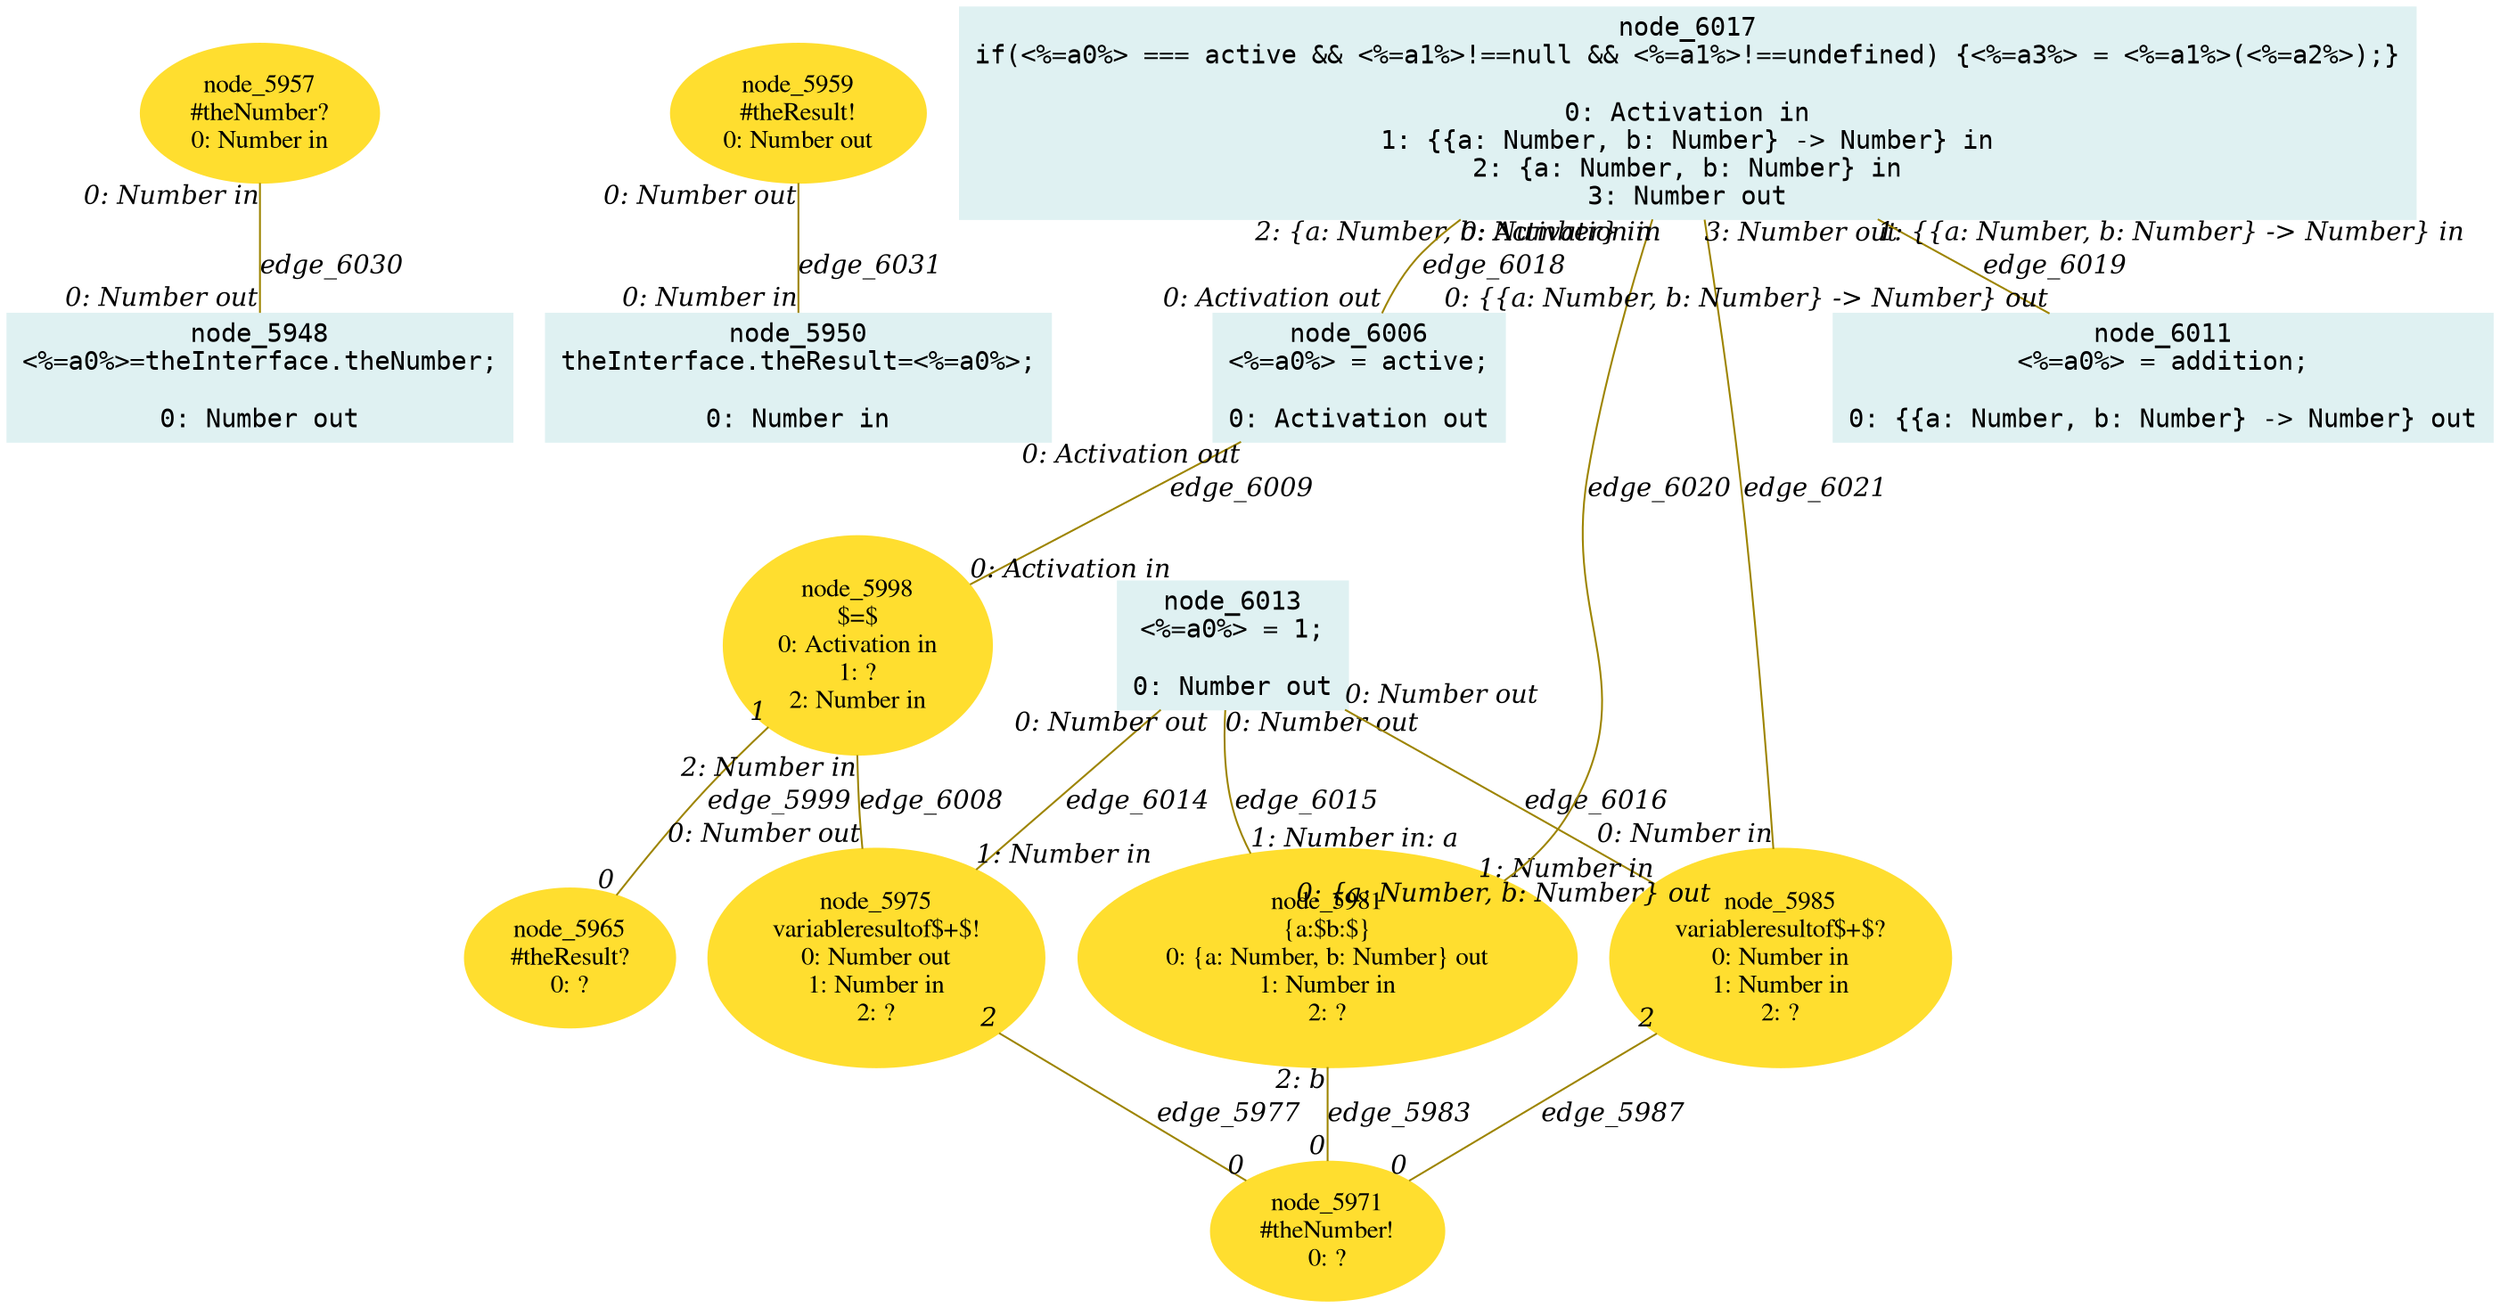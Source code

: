 digraph g{node_5948 [shape="box", style="filled", color="#dff1f2", fontname="Courier", label="node_5948
<%=a0%>=theInterface.theNumber;

0: Number out" ]
node_5950 [shape="box", style="filled", color="#dff1f2", fontname="Courier", label="node_5950
theInterface.theResult=<%=a0%>;

0: Number in" ]
node_5957 [shape="ellipse", style="filled", color="#ffde2f", fontname="Times", label="node_5957
#theNumber?
0: Number in" ]
node_5959 [shape="ellipse", style="filled", color="#ffde2f", fontname="Times", label="node_5959
#theResult!
0: Number out" ]
node_5965 [shape="ellipse", style="filled", color="#ffde2f", fontname="Times", label="node_5965
#theResult?
0: ?" ]
node_5971 [shape="ellipse", style="filled", color="#ffde2f", fontname="Times", label="node_5971
#theNumber!
0: ?" ]
node_5975 [shape="ellipse", style="filled", color="#ffde2f", fontname="Times", label="node_5975
variableresultof$+$!
0: Number out
1: Number in
2: ?" ]
node_5981 [shape="ellipse", style="filled", color="#ffde2f", fontname="Times", label="node_5981
{a:$b:$}
0: {a: Number, b: Number} out
1: Number in
2: ?" ]
node_5985 [shape="ellipse", style="filled", color="#ffde2f", fontname="Times", label="node_5985
variableresultof$+$?
0: Number in
1: Number in
2: ?" ]
node_5998 [shape="ellipse", style="filled", color="#ffde2f", fontname="Times", label="node_5998
$=$
0: Activation in
1: ?
2: Number in" ]
node_6006 [shape="box", style="filled", color="#dff1f2", fontname="Courier", label="node_6006
<%=a0%> = active;

0: Activation out" ]
node_6011 [shape="box", style="filled", color="#dff1f2", fontname="Courier", label="node_6011
<%=a0%> = addition;

0: {{a: Number, b: Number} -> Number} out" ]
node_6013 [shape="box", style="filled", color="#dff1f2", fontname="Courier", label="node_6013
<%=a0%> = 1;

0: Number out" ]
node_6017 [shape="box", style="filled", color="#dff1f2", fontname="Courier", label="node_6017
if(<%=a0%> === active && <%=a1%>!==null && <%=a1%>!==undefined) {<%=a3%> = <%=a1%>(<%=a2%>);}

0: Activation in
1: {{a: Number, b: Number} -> Number} in
2: {a: Number, b: Number} in
3: Number out" ]
node_5975 -> node_5971 [dir=none, arrowHead=none, fontname="Times-Italic", arrowsize=1, color="#9d8400", label="edge_5977",  headlabel="0", taillabel="2" ]
node_5981 -> node_5971 [dir=none, arrowHead=none, fontname="Times-Italic", arrowsize=1, color="#9d8400", label="edge_5983",  headlabel="0", taillabel="2: b" ]
node_5985 -> node_5971 [dir=none, arrowHead=none, fontname="Times-Italic", arrowsize=1, color="#9d8400", label="edge_5987",  headlabel="0", taillabel="2" ]
node_5998 -> node_5965 [dir=none, arrowHead=none, fontname="Times-Italic", arrowsize=1, color="#9d8400", label="edge_5999",  headlabel="0", taillabel="1" ]
node_5998 -> node_5975 [dir=none, arrowHead=none, fontname="Times-Italic", arrowsize=1, color="#9d8400", label="edge_6008",  headlabel="0: Number out", taillabel="2: Number in" ]
node_6006 -> node_5998 [dir=none, arrowHead=none, fontname="Times-Italic", arrowsize=1, color="#9d8400", label="edge_6009",  headlabel="0: Activation in", taillabel="0: Activation out" ]
node_6013 -> node_5975 [dir=none, arrowHead=none, fontname="Times-Italic", arrowsize=1, color="#9d8400", label="edge_6014",  headlabel="1: Number in", taillabel="0: Number out" ]
node_6013 -> node_5981 [dir=none, arrowHead=none, fontname="Times-Italic", arrowsize=1, color="#9d8400", label="edge_6015",  headlabel="1: Number in: a", taillabel="0: Number out" ]
node_6013 -> node_5985 [dir=none, arrowHead=none, fontname="Times-Italic", arrowsize=1, color="#9d8400", label="edge_6016",  headlabel="1: Number in", taillabel="0: Number out" ]
node_6017 -> node_6006 [dir=none, arrowHead=none, fontname="Times-Italic", arrowsize=1, color="#9d8400", label="edge_6018",  headlabel="0: Activation out", taillabel="0: Activation in" ]
node_6017 -> node_6011 [dir=none, arrowHead=none, fontname="Times-Italic", arrowsize=1, color="#9d8400", label="edge_6019",  headlabel="0: {{a: Number, b: Number} -> Number} out", taillabel="1: {{a: Number, b: Number} -> Number} in" ]
node_6017 -> node_5981 [dir=none, arrowHead=none, fontname="Times-Italic", arrowsize=1, color="#9d8400", label="edge_6020",  headlabel="0: {a: Number, b: Number} out", taillabel="2: {a: Number, b: Number} in" ]
node_6017 -> node_5985 [dir=none, arrowHead=none, fontname="Times-Italic", arrowsize=1, color="#9d8400", label="edge_6021",  headlabel="0: Number in", taillabel="3: Number out" ]
node_5957 -> node_5948 [dir=none, arrowHead=none, fontname="Times-Italic", arrowsize=1, color="#9d8400", label="edge_6030",  headlabel="0: Number out", taillabel="0: Number in" ]
node_5959 -> node_5950 [dir=none, arrowHead=none, fontname="Times-Italic", arrowsize=1, color="#9d8400", label="edge_6031",  headlabel="0: Number in", taillabel="0: Number out" ]
}